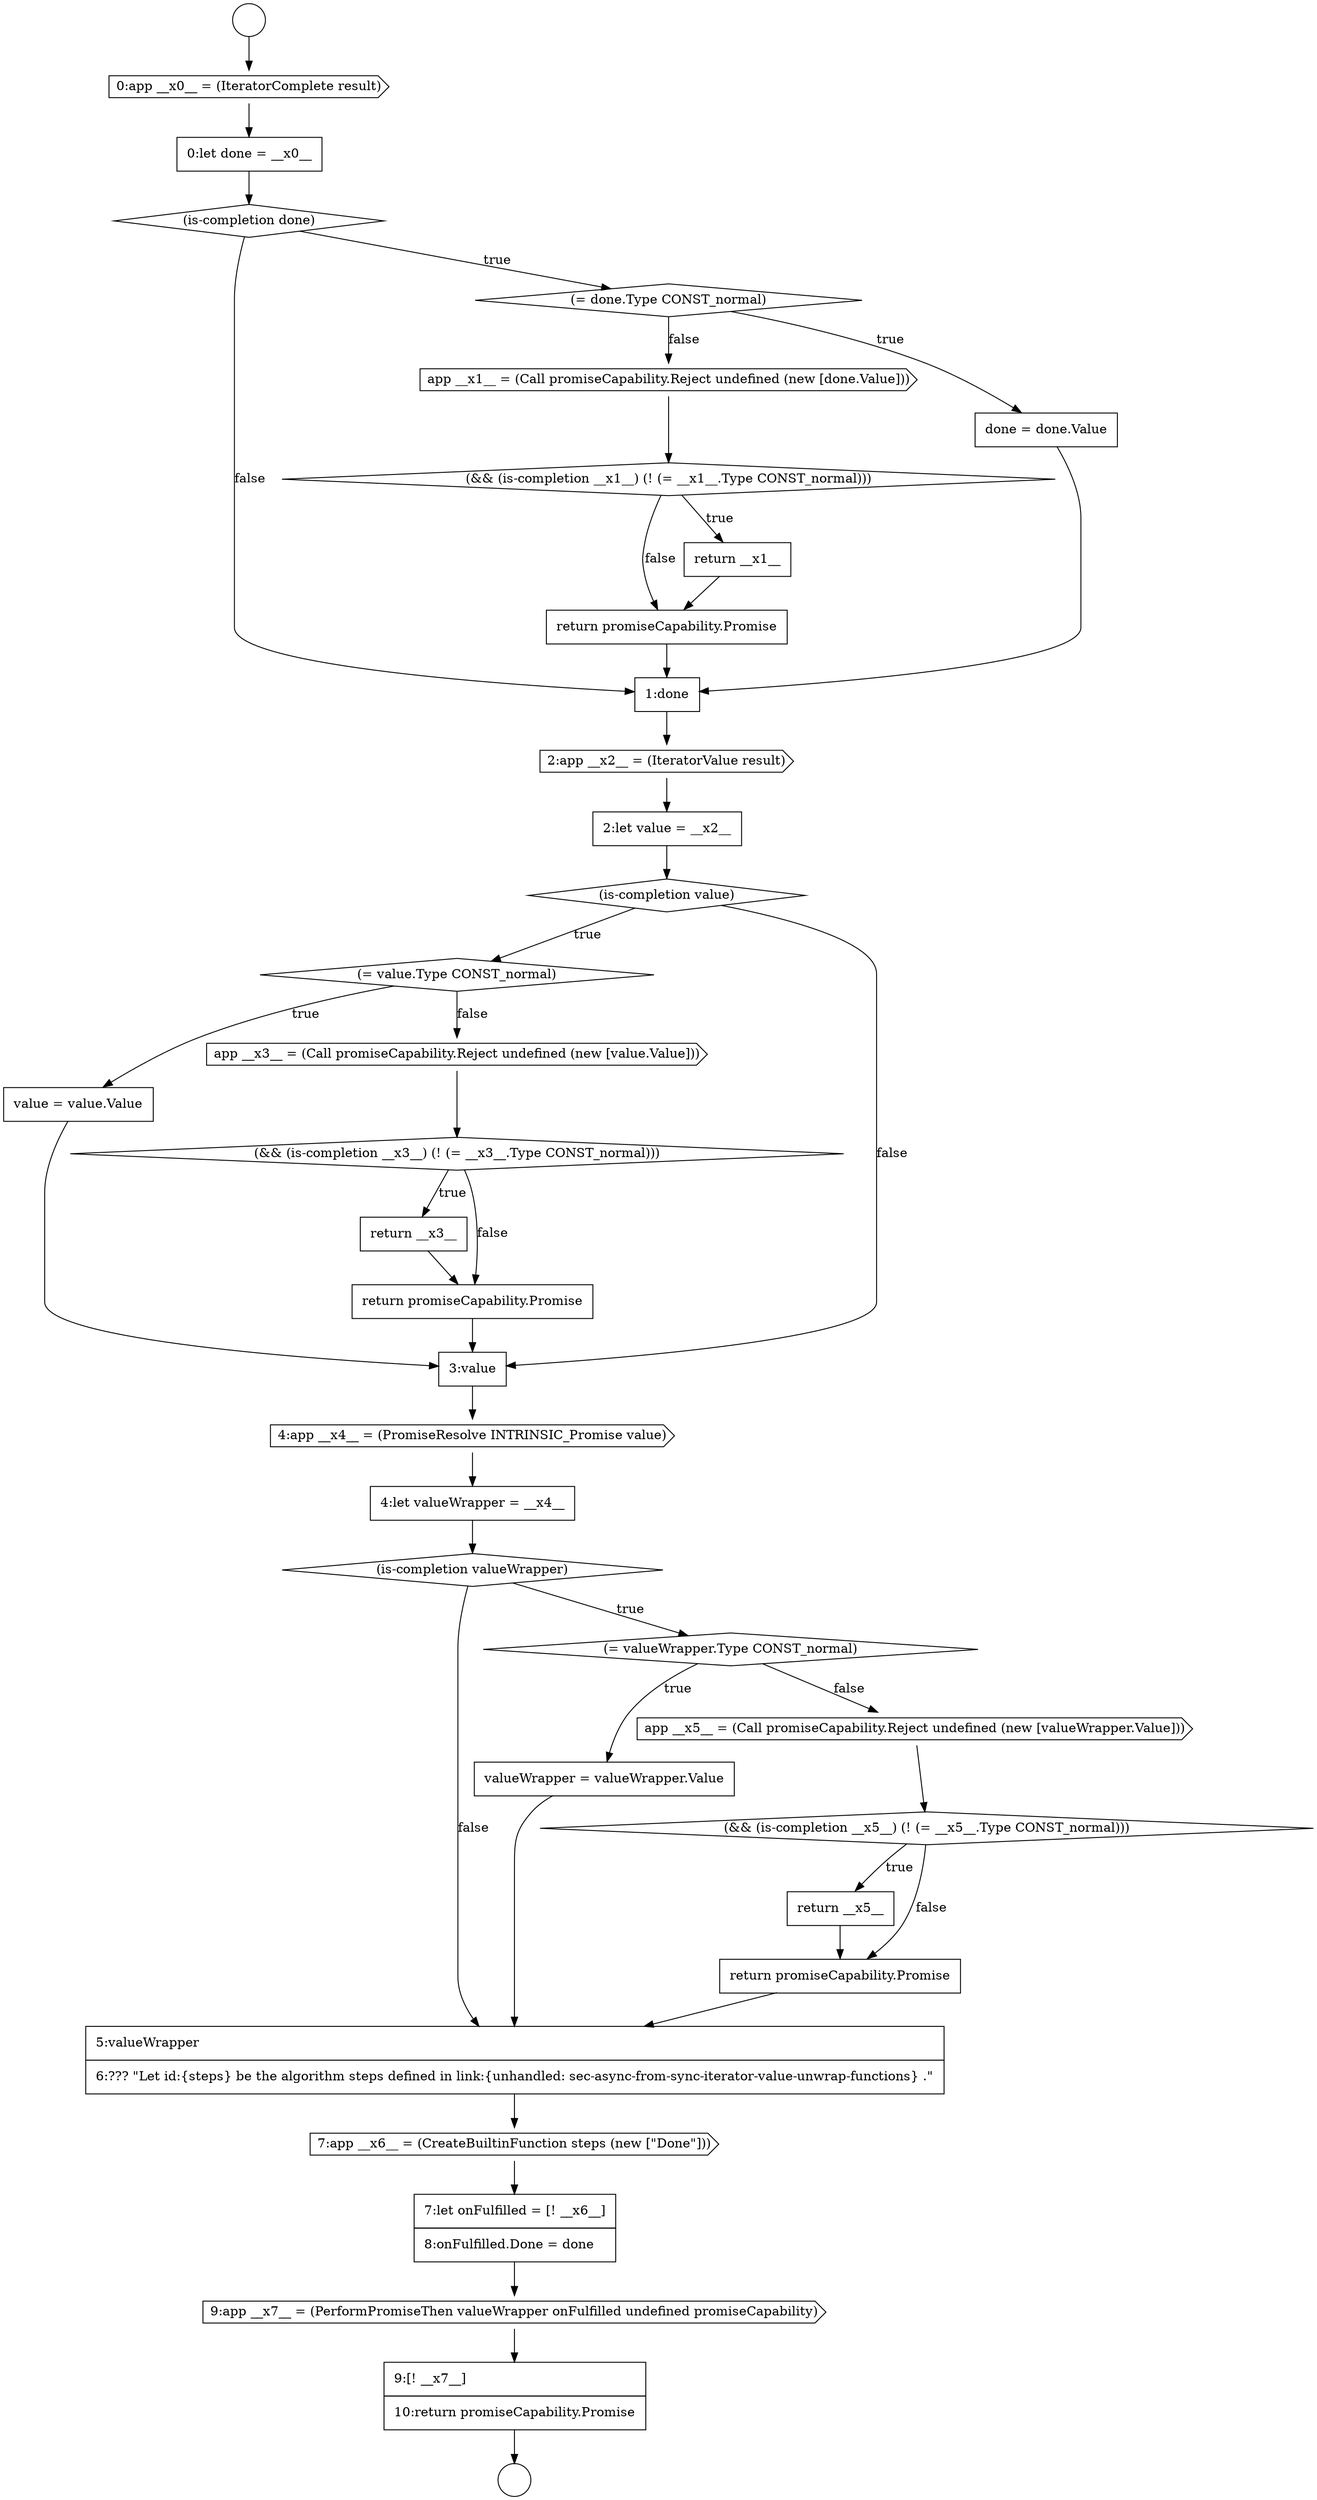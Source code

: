 digraph {
  node18810 [shape=none, margin=0, label=<<font color="black">
    <table border="0" cellborder="1" cellspacing="0" cellpadding="10">
      <tr><td align="left">return __x3__</td></tr>
    </table>
  </font>> color="black" fillcolor="white" style=filled]
  node18793 [shape=cds, label=<<font color="black">0:app __x0__ = (IteratorComplete result)</font>> color="black" fillcolor="white" style=filled]
  node18801 [shape=none, margin=0, label=<<font color="black">
    <table border="0" cellborder="1" cellspacing="0" cellpadding="10">
      <tr><td align="left">return promiseCapability.Promise</td></tr>
    </table>
  </font>> color="black" fillcolor="white" style=filled]
  node18792 [shape=circle label=" " color="black" fillcolor="white" style=filled]
  node18806 [shape=diamond, label=<<font color="black">(= value.Type CONST_normal)</font>> color="black" fillcolor="white" style=filled]
  node18802 [shape=none, margin=0, label=<<font color="black">
    <table border="0" cellborder="1" cellspacing="0" cellpadding="10">
      <tr><td align="left">1:done</td></tr>
    </table>
  </font>> color="black" fillcolor="white" style=filled]
  node18813 [shape=cds, label=<<font color="black">4:app __x4__ = (PromiseResolve INTRINSIC_Promise value)</font>> color="black" fillcolor="white" style=filled]
  node18819 [shape=diamond, label=<<font color="black">(&amp;&amp; (is-completion __x5__) (! (= __x5__.Type CONST_normal)))</font>> color="black" fillcolor="white" style=filled]
  node18822 [shape=none, margin=0, label=<<font color="black">
    <table border="0" cellborder="1" cellspacing="0" cellpadding="10">
      <tr><td align="left">5:valueWrapper</td></tr>
      <tr><td align="left">6:??? &quot;Let id:{steps} be the algorithm steps defined in link:{unhandled: sec-async-from-sync-iterator-value-unwrap-functions} .&quot;</td></tr>
    </table>
  </font>> color="black" fillcolor="white" style=filled]
  node18817 [shape=none, margin=0, label=<<font color="black">
    <table border="0" cellborder="1" cellspacing="0" cellpadding="10">
      <tr><td align="left">valueWrapper = valueWrapper.Value</td></tr>
    </table>
  </font>> color="black" fillcolor="white" style=filled]
  node18815 [shape=diamond, label=<<font color="black">(is-completion valueWrapper)</font>> color="black" fillcolor="white" style=filled]
  node18803 [shape=cds, label=<<font color="black">2:app __x2__ = (IteratorValue result)</font>> color="black" fillcolor="white" style=filled]
  node18807 [shape=none, margin=0, label=<<font color="black">
    <table border="0" cellborder="1" cellspacing="0" cellpadding="10">
      <tr><td align="left">value = value.Value</td></tr>
    </table>
  </font>> color="black" fillcolor="white" style=filled]
  node18823 [shape=cds, label=<<font color="black">7:app __x6__ = (CreateBuiltinFunction steps (new [&quot;Done&quot;]))</font>> color="black" fillcolor="white" style=filled]
  node18818 [shape=cds, label=<<font color="black">app __x5__ = (Call promiseCapability.Reject undefined (new [valueWrapper.Value]))</font>> color="black" fillcolor="white" style=filled]
  node18804 [shape=none, margin=0, label=<<font color="black">
    <table border="0" cellborder="1" cellspacing="0" cellpadding="10">
      <tr><td align="left">2:let value = __x2__</td></tr>
    </table>
  </font>> color="black" fillcolor="white" style=filled]
  node18798 [shape=cds, label=<<font color="black">app __x1__ = (Call promiseCapability.Reject undefined (new [done.Value]))</font>> color="black" fillcolor="white" style=filled]
  node18805 [shape=diamond, label=<<font color="black">(is-completion value)</font>> color="black" fillcolor="white" style=filled]
  node18824 [shape=none, margin=0, label=<<font color="black">
    <table border="0" cellborder="1" cellspacing="0" cellpadding="10">
      <tr><td align="left">7:let onFulfilled = [! __x6__]</td></tr>
      <tr><td align="left">8:onFulfilled.Done = done</td></tr>
    </table>
  </font>> color="black" fillcolor="white" style=filled]
  node18800 [shape=none, margin=0, label=<<font color="black">
    <table border="0" cellborder="1" cellspacing="0" cellpadding="10">
      <tr><td align="left">return __x1__</td></tr>
    </table>
  </font>> color="black" fillcolor="white" style=filled]
  node18814 [shape=none, margin=0, label=<<font color="black">
    <table border="0" cellborder="1" cellspacing="0" cellpadding="10">
      <tr><td align="left">4:let valueWrapper = __x4__</td></tr>
    </table>
  </font>> color="black" fillcolor="white" style=filled]
  node18825 [shape=cds, label=<<font color="black">9:app __x7__ = (PerformPromiseThen valueWrapper onFulfilled undefined promiseCapability)</font>> color="black" fillcolor="white" style=filled]
  node18809 [shape=diamond, label=<<font color="black">(&amp;&amp; (is-completion __x3__) (! (= __x3__.Type CONST_normal)))</font>> color="black" fillcolor="white" style=filled]
  node18796 [shape=diamond, label=<<font color="black">(= done.Type CONST_normal)</font>> color="black" fillcolor="white" style=filled]
  node18820 [shape=none, margin=0, label=<<font color="black">
    <table border="0" cellborder="1" cellspacing="0" cellpadding="10">
      <tr><td align="left">return __x5__</td></tr>
    </table>
  </font>> color="black" fillcolor="white" style=filled]
  node18821 [shape=none, margin=0, label=<<font color="black">
    <table border="0" cellborder="1" cellspacing="0" cellpadding="10">
      <tr><td align="left">return promiseCapability.Promise</td></tr>
    </table>
  </font>> color="black" fillcolor="white" style=filled]
  node18799 [shape=diamond, label=<<font color="black">(&amp;&amp; (is-completion __x1__) (! (= __x1__.Type CONST_normal)))</font>> color="black" fillcolor="white" style=filled]
  node18816 [shape=diamond, label=<<font color="black">(= valueWrapper.Type CONST_normal)</font>> color="black" fillcolor="white" style=filled]
  node18795 [shape=diamond, label=<<font color="black">(is-completion done)</font>> color="black" fillcolor="white" style=filled]
  node18812 [shape=none, margin=0, label=<<font color="black">
    <table border="0" cellborder="1" cellspacing="0" cellpadding="10">
      <tr><td align="left">3:value</td></tr>
    </table>
  </font>> color="black" fillcolor="white" style=filled]
  node18797 [shape=none, margin=0, label=<<font color="black">
    <table border="0" cellborder="1" cellspacing="0" cellpadding="10">
      <tr><td align="left">done = done.Value</td></tr>
    </table>
  </font>> color="black" fillcolor="white" style=filled]
  node18811 [shape=none, margin=0, label=<<font color="black">
    <table border="0" cellborder="1" cellspacing="0" cellpadding="10">
      <tr><td align="left">return promiseCapability.Promise</td></tr>
    </table>
  </font>> color="black" fillcolor="white" style=filled]
  node18794 [shape=none, margin=0, label=<<font color="black">
    <table border="0" cellborder="1" cellspacing="0" cellpadding="10">
      <tr><td align="left">0:let done = __x0__</td></tr>
    </table>
  </font>> color="black" fillcolor="white" style=filled]
  node18791 [shape=circle label=" " color="black" fillcolor="white" style=filled]
  node18826 [shape=none, margin=0, label=<<font color="black">
    <table border="0" cellborder="1" cellspacing="0" cellpadding="10">
      <tr><td align="left">9:[! __x7__]</td></tr>
      <tr><td align="left">10:return promiseCapability.Promise</td></tr>
    </table>
  </font>> color="black" fillcolor="white" style=filled]
  node18808 [shape=cds, label=<<font color="black">app __x3__ = (Call promiseCapability.Reject undefined (new [value.Value]))</font>> color="black" fillcolor="white" style=filled]
  node18812 -> node18813 [ color="black"]
  node18804 -> node18805 [ color="black"]
  node18822 -> node18823 [ color="black"]
  node18825 -> node18826 [ color="black"]
  node18806 -> node18807 [label=<<font color="black">true</font>> color="black"]
  node18806 -> node18808 [label=<<font color="black">false</font>> color="black"]
  node18798 -> node18799 [ color="black"]
  node18800 -> node18801 [ color="black"]
  node18802 -> node18803 [ color="black"]
  node18805 -> node18806 [label=<<font color="black">true</font>> color="black"]
  node18805 -> node18812 [label=<<font color="black">false</font>> color="black"]
  node18823 -> node18824 [ color="black"]
  node18796 -> node18797 [label=<<font color="black">true</font>> color="black"]
  node18796 -> node18798 [label=<<font color="black">false</font>> color="black"]
  node18819 -> node18820 [label=<<font color="black">true</font>> color="black"]
  node18819 -> node18821 [label=<<font color="black">false</font>> color="black"]
  node18818 -> node18819 [ color="black"]
  node18811 -> node18812 [ color="black"]
  node18809 -> node18810 [label=<<font color="black">true</font>> color="black"]
  node18809 -> node18811 [label=<<font color="black">false</font>> color="black"]
  node18797 -> node18802 [ color="black"]
  node18803 -> node18804 [ color="black"]
  node18817 -> node18822 [ color="black"]
  node18791 -> node18793 [ color="black"]
  node18815 -> node18816 [label=<<font color="black">true</font>> color="black"]
  node18815 -> node18822 [label=<<font color="black">false</font>> color="black"]
  node18813 -> node18814 [ color="black"]
  node18814 -> node18815 [ color="black"]
  node18808 -> node18809 [ color="black"]
  node18816 -> node18817 [label=<<font color="black">true</font>> color="black"]
  node18816 -> node18818 [label=<<font color="black">false</font>> color="black"]
  node18799 -> node18800 [label=<<font color="black">true</font>> color="black"]
  node18799 -> node18801 [label=<<font color="black">false</font>> color="black"]
  node18801 -> node18802 [ color="black"]
  node18824 -> node18825 [ color="black"]
  node18807 -> node18812 [ color="black"]
  node18826 -> node18792 [ color="black"]
  node18820 -> node18821 [ color="black"]
  node18794 -> node18795 [ color="black"]
  node18810 -> node18811 [ color="black"]
  node18793 -> node18794 [ color="black"]
  node18795 -> node18796 [label=<<font color="black">true</font>> color="black"]
  node18795 -> node18802 [label=<<font color="black">false</font>> color="black"]
  node18821 -> node18822 [ color="black"]
}
